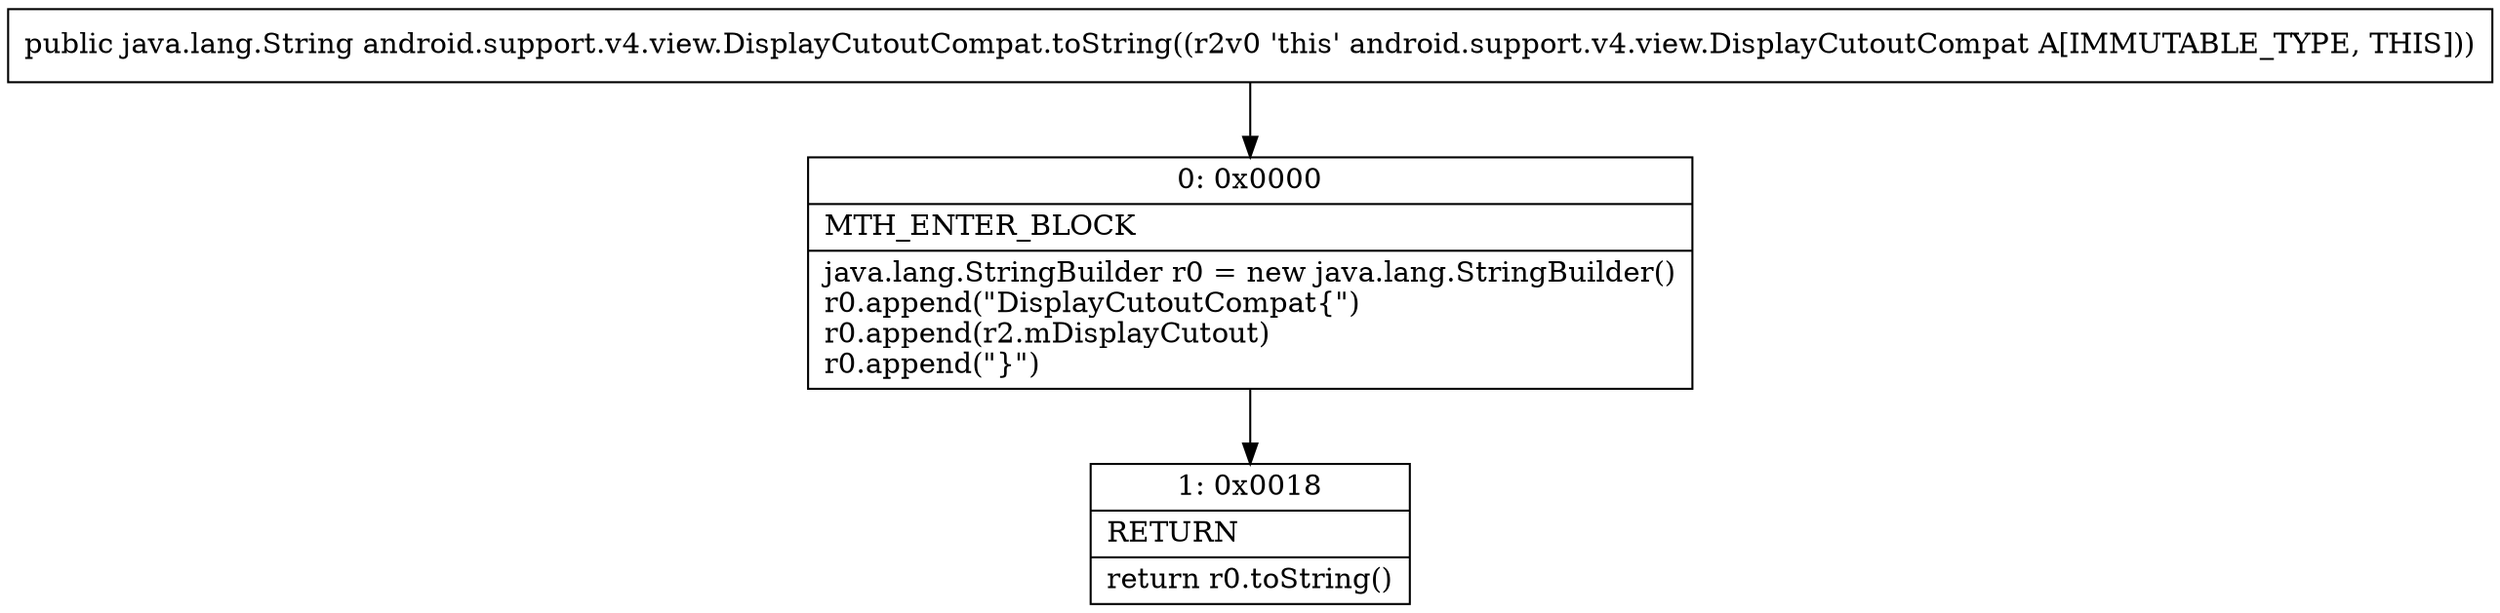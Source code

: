 digraph "CFG forandroid.support.v4.view.DisplayCutoutCompat.toString()Ljava\/lang\/String;" {
Node_0 [shape=record,label="{0\:\ 0x0000|MTH_ENTER_BLOCK\l|java.lang.StringBuilder r0 = new java.lang.StringBuilder()\lr0.append(\"DisplayCutoutCompat\{\")\lr0.append(r2.mDisplayCutout)\lr0.append(\"\}\")\l}"];
Node_1 [shape=record,label="{1\:\ 0x0018|RETURN\l|return r0.toString()\l}"];
MethodNode[shape=record,label="{public java.lang.String android.support.v4.view.DisplayCutoutCompat.toString((r2v0 'this' android.support.v4.view.DisplayCutoutCompat A[IMMUTABLE_TYPE, THIS])) }"];
MethodNode -> Node_0;
Node_0 -> Node_1;
}

